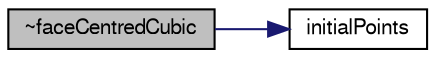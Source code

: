 digraph "~faceCentredCubic"
{
  bgcolor="transparent";
  edge [fontname="FreeSans",fontsize="10",labelfontname="FreeSans",labelfontsize="10"];
  node [fontname="FreeSans",fontsize="10",shape=record];
  rankdir="LR";
  Node2 [label="~faceCentredCubic",height=0.2,width=0.4,color="black", fillcolor="grey75", style="filled", fontcolor="black"];
  Node2 -> Node3 [color="midnightblue",fontsize="10",style="solid",fontname="FreeSans"];
  Node3 [label="initialPoints",height=0.2,width=0.4,color="black",URL="$a31534.html#a2fc63206f16b4ecebc2e4b977097c778",tooltip="Return the initial points for the conformalVoronoiMesh. "];
}
